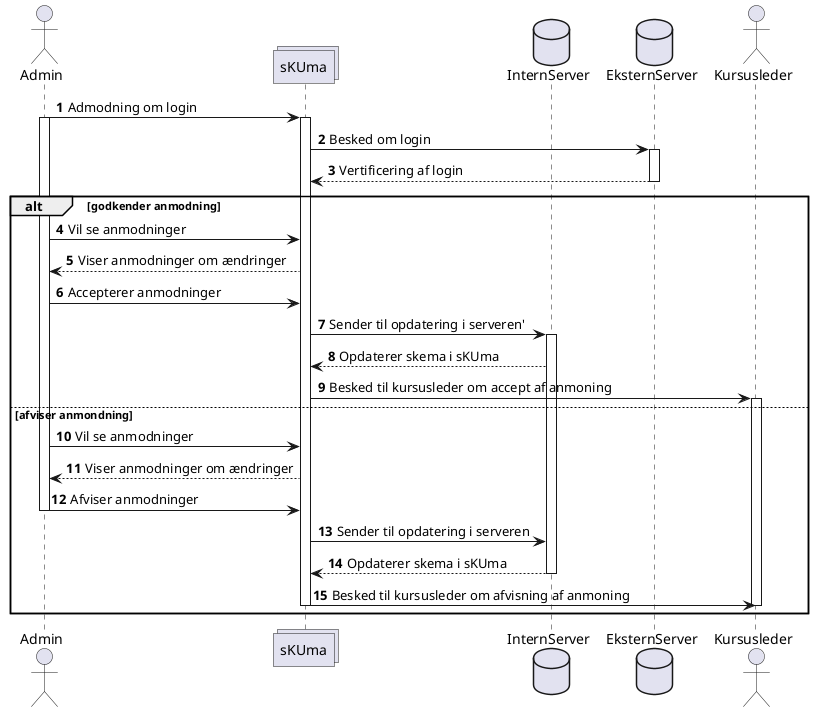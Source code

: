 @startuml
'https://plantuml.com/sequence-diagram

autonumber

actor Admin as Foo
collections sKUma as Foo1
database InternServer as Foo2
database EksternServer as Foo3
actor Kursusleder as Foo4


Foo -> Foo1 : Admodning om login
activate Foo
activate Foo1
Foo1 -> Foo3 : Besked om login
activate Foo3
Foo3 --> Foo1 : Vertificering af login
deactivate Foo3

alt godkender anmodning
    Foo -> Foo1 : Vil se anmodninger
    Foo1 --> Foo : Viser anmodninger om ændringer
    Foo -> Foo1 : Accepterer anmodninger

    Foo1 -> Foo2 : Sender til opdatering i serveren'
    activate Foo2
    Foo2 --> Foo1 : Opdaterer skema i sKUma

    Foo1 -> Foo4 : Besked til kursusleder om accept af anmoning
    activate Foo4
else afviser anmondning
    Foo -> Foo1 : Vil se anmodninger
    Foo1 --> Foo : Viser anmodninger om ændringer
    Foo -> Foo1 : Afviser anmodninger
    deactivate Foo
    Foo1 -> Foo2 : Sender til opdatering i serveren

    Foo2 --> Foo1 : Opdaterer skema i sKUma
    deactivate Foo2
    Foo1 -> Foo4 : Besked til kursusleder om afvisning af anmoning
    deactivate Foo4
    deactivate Foo1
    end

@enduml